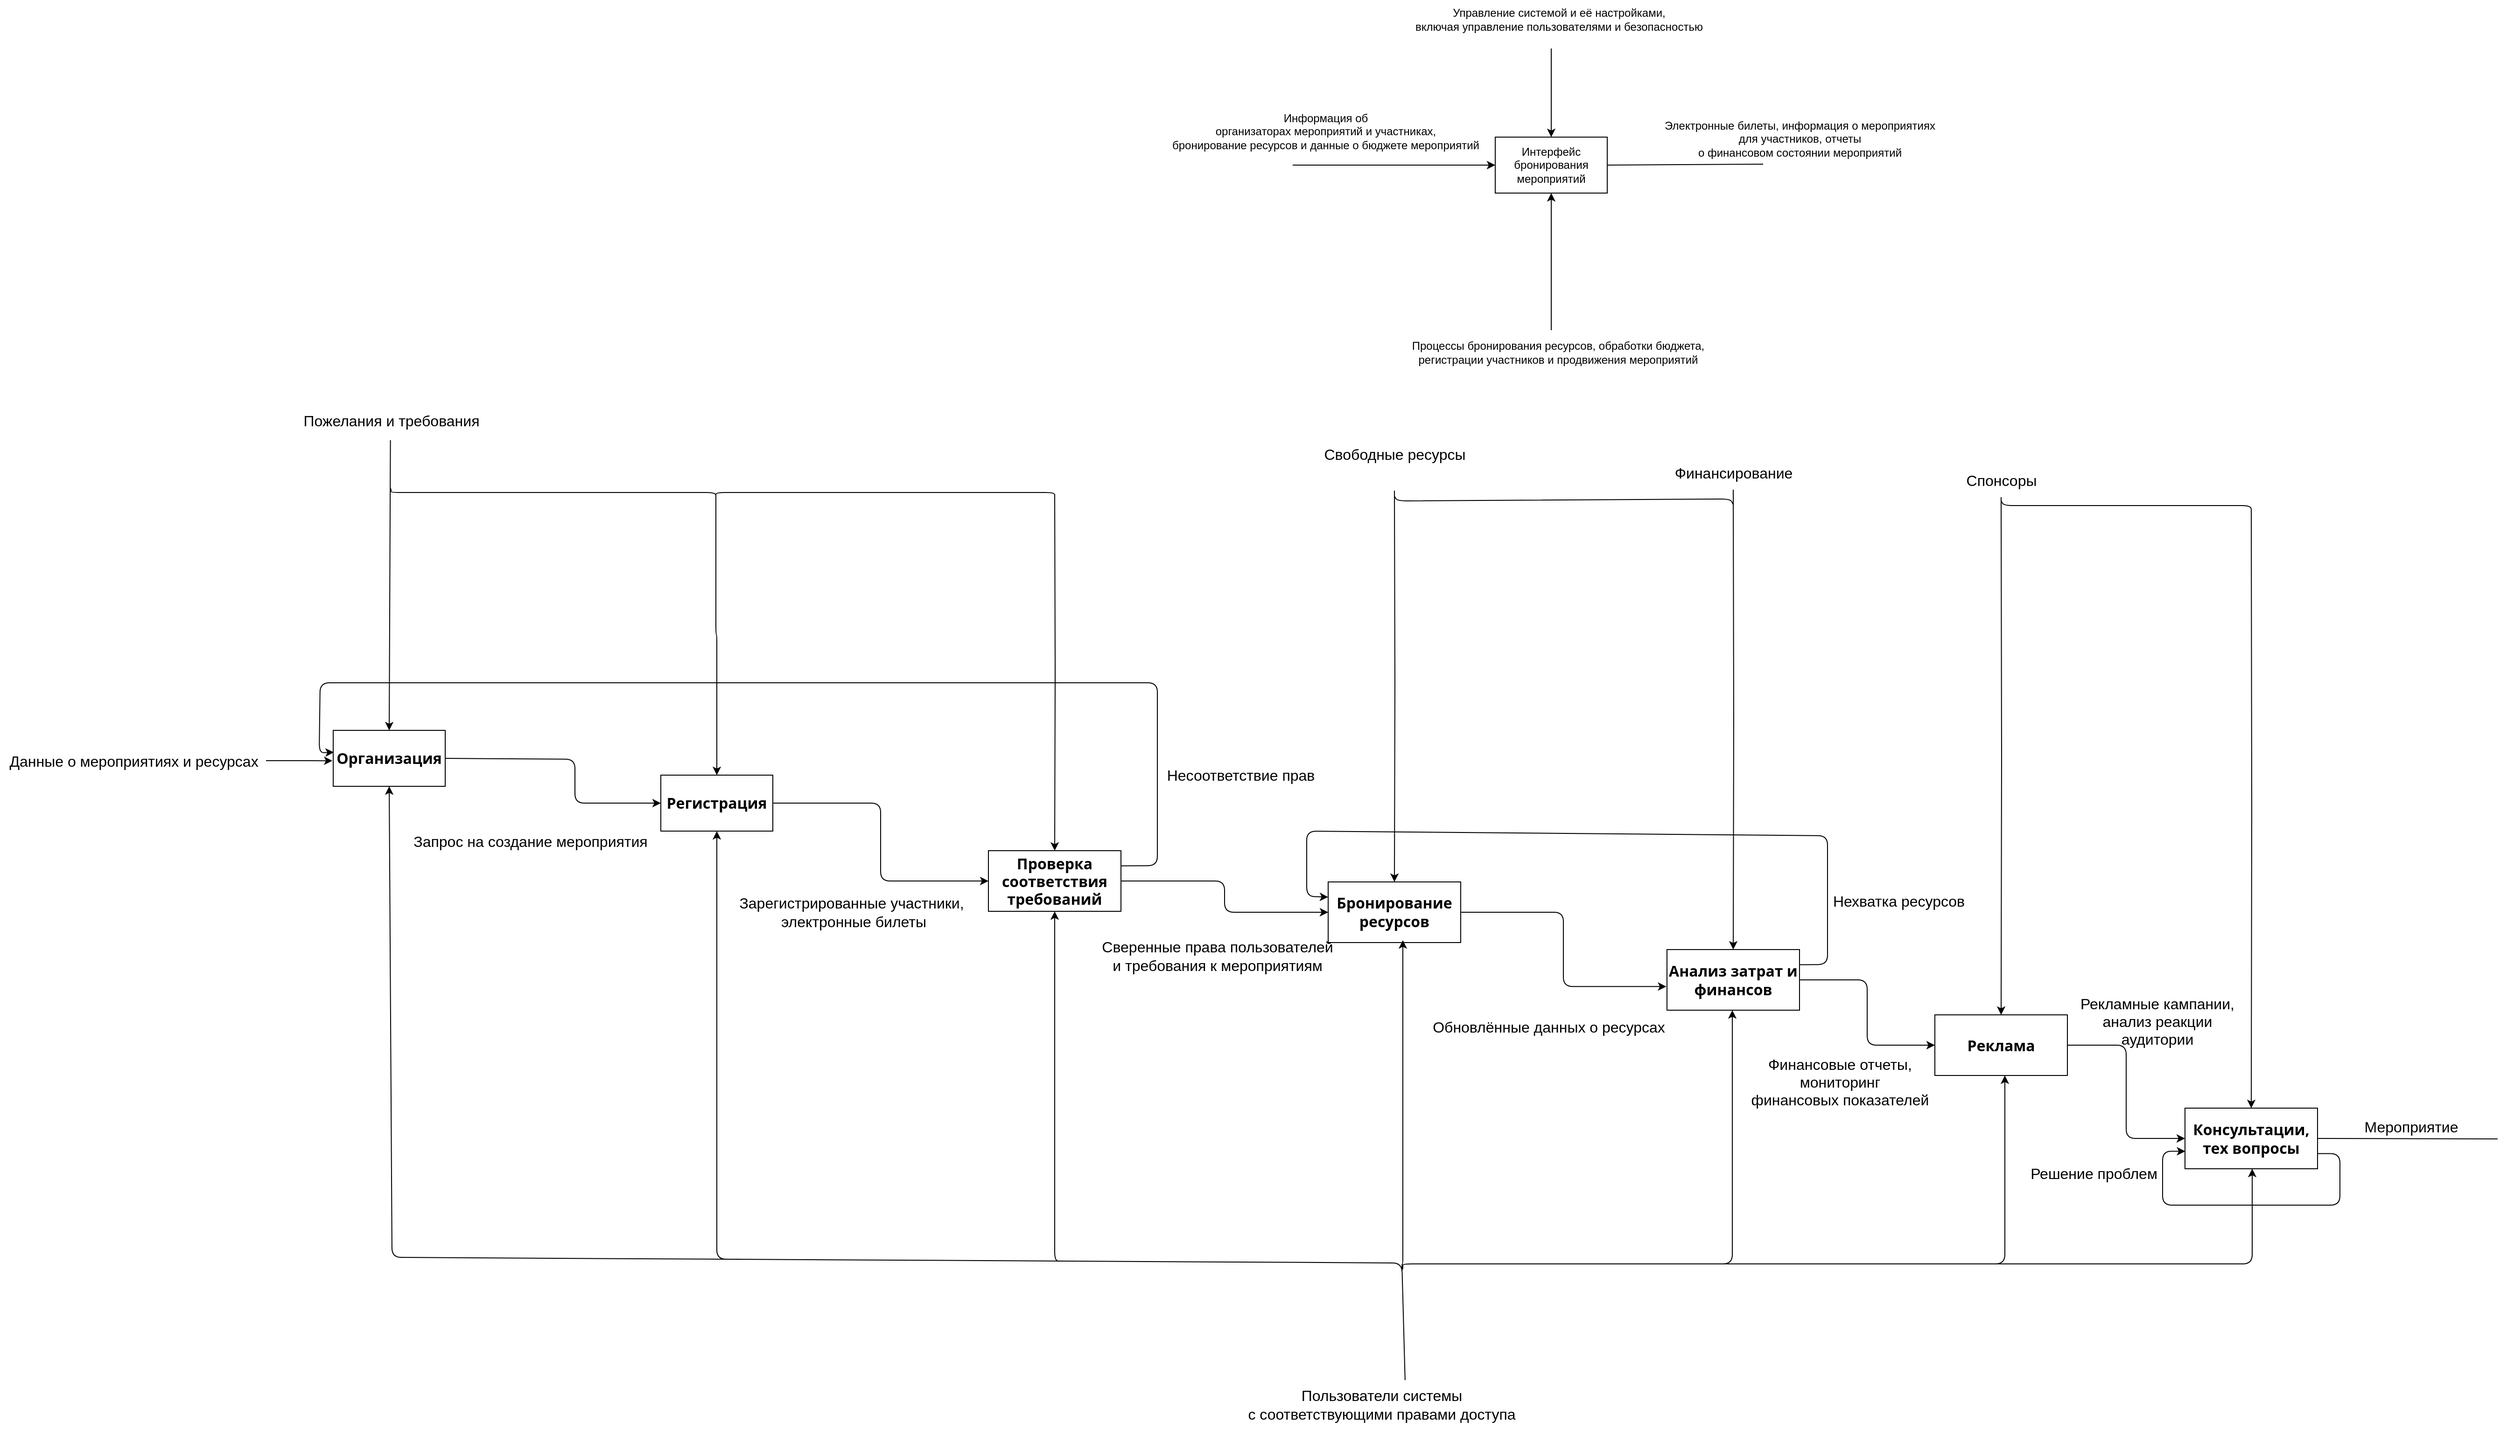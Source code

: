 <mxfile version="21.8.2" type="device">
  <diagram name="Страница — 1" id="tLKSurfc0d0uPWyViNRu">
    <mxGraphModel dx="8120" dy="4373" grid="0" gridSize="10" guides="1" tooltips="1" connect="1" arrows="1" fold="1" page="0" pageScale="1" pageWidth="827" pageHeight="1169" math="0" shadow="0">
      <root>
        <mxCell id="0" />
        <mxCell id="1" parent="0" />
        <mxCell id="lrCSX7zEd-aNbd7UVXKA-2" value="Интерфейс бронирования мероприятий" style="rounded=0;whiteSpace=wrap;html=1;" parent="1" vertex="1">
          <mxGeometry x="89" y="288" width="120" height="60" as="geometry" />
        </mxCell>
        <mxCell id="lrCSX7zEd-aNbd7UVXKA-3" value="" style="endArrow=classic;html=1;rounded=0;entryX=0.5;entryY=0;entryDx=0;entryDy=0;" parent="1" target="lrCSX7zEd-aNbd7UVXKA-2" edge="1">
          <mxGeometry width="50" height="50" relative="1" as="geometry">
            <mxPoint x="149" y="193" as="sourcePoint" />
            <mxPoint x="124" y="191" as="targetPoint" />
          </mxGeometry>
        </mxCell>
        <mxCell id="lrCSX7zEd-aNbd7UVXKA-4" value="Управление системой и её настройками, &lt;br&gt;включая управление пользователями и безопасностью" style="text;html=1;align=center;verticalAlign=middle;resizable=0;points=[];autosize=1;strokeColor=none;fillColor=none;" parent="1" vertex="1">
          <mxGeometry x="-6" y="141" width="326" height="41" as="geometry" />
        </mxCell>
        <mxCell id="lrCSX7zEd-aNbd7UVXKA-5" value="" style="endArrow=classic;html=1;rounded=0;entryX=0;entryY=0.5;entryDx=0;entryDy=0;" parent="1" target="lrCSX7zEd-aNbd7UVXKA-2" edge="1">
          <mxGeometry width="50" height="50" relative="1" as="geometry">
            <mxPoint x="-128" y="318" as="sourcePoint" />
            <mxPoint x="-40" y="331" as="targetPoint" />
          </mxGeometry>
        </mxCell>
        <mxCell id="lrCSX7zEd-aNbd7UVXKA-6" value="Информация об &lt;br&gt;организаторах мероприятий и участниках, &lt;br&gt;бронирование ресурсов и данные о бюджете мероприятий" style="text;html=1;align=center;verticalAlign=middle;resizable=0;points=[];autosize=1;strokeColor=none;fillColor=none;" parent="1" vertex="1">
          <mxGeometry x="-267" y="254" width="347" height="55" as="geometry" />
        </mxCell>
        <mxCell id="lrCSX7zEd-aNbd7UVXKA-7" value="" style="endArrow=classic;html=1;rounded=0;entryX=0.5;entryY=1;entryDx=0;entryDy=0;" parent="1" target="lrCSX7zEd-aNbd7UVXKA-2" edge="1">
          <mxGeometry width="50" height="50" relative="1" as="geometry">
            <mxPoint x="149" y="495" as="sourcePoint" />
            <mxPoint x="186" y="460" as="targetPoint" />
          </mxGeometry>
        </mxCell>
        <mxCell id="lrCSX7zEd-aNbd7UVXKA-8" value="Процессы бронирования ресурсов, обработки бюджета, &lt;br&gt;регистрации участников и продвижения мероприятий" style="text;html=1;align=center;verticalAlign=middle;resizable=0;points=[];autosize=1;strokeColor=none;fillColor=none;" parent="1" vertex="1">
          <mxGeometry x="-10" y="498" width="331" height="41" as="geometry" />
        </mxCell>
        <mxCell id="lrCSX7zEd-aNbd7UVXKA-9" value="" style="endArrow=none;html=1;rounded=0;exitX=1;exitY=0.5;exitDx=0;exitDy=0;endFill=0;" parent="1" source="lrCSX7zEd-aNbd7UVXKA-2" edge="1">
          <mxGeometry width="50" height="50" relative="1" as="geometry">
            <mxPoint x="326" y="367" as="sourcePoint" />
            <mxPoint x="376" y="317" as="targetPoint" />
          </mxGeometry>
        </mxCell>
        <mxCell id="lrCSX7zEd-aNbd7UVXKA-10" value="Электронные билеты, информация о мероприятиях &lt;br&gt;для участников, отчеты &lt;br&gt;о финансовом состоянии мероприятий" style="text;html=1;align=center;verticalAlign=middle;resizable=0;points=[];autosize=1;strokeColor=none;fillColor=none;" parent="1" vertex="1">
          <mxGeometry x="261" y="262" width="308" height="55" as="geometry" />
        </mxCell>
        <mxCell id="lrCSX7zEd-aNbd7UVXKA-11" value="&lt;span style=&quot;background-color: initial; color: var(--tw-prose-bold); font-family: Söhne, ui-sans-serif, system-ui, -apple-system, &amp;quot;Segoe UI&amp;quot;, Roboto, Ubuntu, Cantarell, &amp;quot;Noto Sans&amp;quot;, sans-serif, &amp;quot;Helvetica Neue&amp;quot;, Arial, &amp;quot;Apple Color Emoji&amp;quot;, &amp;quot;Segoe UI Emoji&amp;quot;, &amp;quot;Segoe UI Symbol&amp;quot;, &amp;quot;Noto Color Emoji&amp;quot;; font-size: 16px; font-weight: 600;&quot;&gt;Организация&lt;/span&gt;" style="rounded=0;whiteSpace=wrap;html=1;" parent="1" vertex="1">
          <mxGeometry x="-1156" y="924" width="120" height="60" as="geometry" />
        </mxCell>
        <mxCell id="lrCSX7zEd-aNbd7UVXKA-57" style="edgeStyle=elbowEdgeStyle;shape=connector;rounded=1;orthogonalLoop=1;jettySize=auto;html=1;entryX=-0.007;entryY=0.543;entryDx=0;entryDy=0;entryPerimeter=0;labelBackgroundColor=default;strokeColor=default;fontFamily=Helvetica;fontSize=11;fontColor=default;endArrow=classic;" parent="1" source="lrCSX7zEd-aNbd7UVXKA-13" target="lrCSX7zEd-aNbd7UVXKA-11" edge="1">
          <mxGeometry relative="1" as="geometry" />
        </mxCell>
        <mxCell id="lrCSX7zEd-aNbd7UVXKA-13" value="&lt;font style=&quot;font-size: 16px;&quot;&gt;Данные о мероприятиях и ресурсах&lt;/font&gt;" style="text;html=1;align=center;verticalAlign=middle;resizable=0;points=[];autosize=1;strokeColor=none;fillColor=none;" parent="1" vertex="1">
          <mxGeometry x="-1513" y="941" width="285" height="31" as="geometry" />
        </mxCell>
        <mxCell id="lrCSX7zEd-aNbd7UVXKA-14" value="" style="endArrow=classic;html=1;rounded=1;exitX=1;exitY=0.5;exitDx=0;exitDy=0;entryX=0;entryY=0.5;entryDx=0;entryDy=0;" parent="1" source="lrCSX7zEd-aNbd7UVXKA-11" target="lrCSX7zEd-aNbd7UVXKA-22" edge="1">
          <mxGeometry width="50" height="50" relative="1" as="geometry">
            <mxPoint x="-1036" y="963.47" as="sourcePoint" />
            <mxPoint x="-890" y="938" as="targetPoint" />
            <Array as="points">
              <mxPoint x="-897" y="955" />
              <mxPoint x="-897" y="1002" />
            </Array>
          </mxGeometry>
        </mxCell>
        <mxCell id="lrCSX7zEd-aNbd7UVXKA-15" value="&lt;font style=&quot;font-size: 16px;&quot;&gt;Запрос на создание мероприятия&lt;br&gt;&lt;/font&gt;" style="text;html=1;align=center;verticalAlign=middle;resizable=0;points=[];autosize=1;strokeColor=none;fillColor=none;" parent="1" vertex="1">
          <mxGeometry x="-1080" y="1027" width="269" height="31" as="geometry" />
        </mxCell>
        <mxCell id="lrCSX7zEd-aNbd7UVXKA-16" value="" style="endArrow=classic;html=1;rounded=1;entryX=0.5;entryY=0;entryDx=0;entryDy=0;exitX=0.499;exitY=1.189;exitDx=0;exitDy=0;exitPerimeter=0;" parent="1" source="lrCSX7zEd-aNbd7UVXKA-17" target="lrCSX7zEd-aNbd7UVXKA-11" edge="1">
          <mxGeometry width="50" height="50" relative="1" as="geometry">
            <mxPoint x="-1096" y="871" as="sourcePoint" />
            <mxPoint x="-999" y="993" as="targetPoint" />
          </mxGeometry>
        </mxCell>
        <mxCell id="lrCSX7zEd-aNbd7UVXKA-17" value="&lt;span style=&quot;font-size: 16px;&quot;&gt;Пожелания и требования&lt;/span&gt;" style="text;html=1;align=center;verticalAlign=middle;resizable=0;points=[];autosize=1;strokeColor=none;fillColor=none;" parent="1" vertex="1">
          <mxGeometry x="-1197.5" y="576" width="206" height="31" as="geometry" />
        </mxCell>
        <mxCell id="lrCSX7zEd-aNbd7UVXKA-22" value="&lt;span style=&quot;background-color: initial; color: var(--tw-prose-bold); font-family: Söhne, ui-sans-serif, system-ui, -apple-system, &amp;quot;Segoe UI&amp;quot;, Roboto, Ubuntu, Cantarell, &amp;quot;Noto Sans&amp;quot;, sans-serif, &amp;quot;Helvetica Neue&amp;quot;, Arial, &amp;quot;Apple Color Emoji&amp;quot;, &amp;quot;Segoe UI Emoji&amp;quot;, &amp;quot;Segoe UI Symbol&amp;quot;, &amp;quot;Noto Color Emoji&amp;quot;; font-size: 16px; font-weight: 600;&quot;&gt;Регистрация&lt;/span&gt;" style="rounded=0;whiteSpace=wrap;html=1;" parent="1" vertex="1">
          <mxGeometry x="-805" y="972" width="120" height="60" as="geometry" />
        </mxCell>
        <mxCell id="lrCSX7zEd-aNbd7UVXKA-24" value="" style="endArrow=classic;html=1;rounded=1;entryX=0;entryY=0.5;entryDx=0;entryDy=0;exitX=1;exitY=0.5;exitDx=0;exitDy=0;edgeStyle=elbowEdgeStyle;" parent="1" source="lrCSX7zEd-aNbd7UVXKA-22" target="lrCSX7zEd-aNbd7UVXKA-31" edge="1">
          <mxGeometry width="50" height="50" relative="1" as="geometry">
            <mxPoint x="-683" y="930.47" as="sourcePoint" />
            <mxPoint x="-620" y="930.47" as="targetPoint" />
          </mxGeometry>
        </mxCell>
        <mxCell id="lrCSX7zEd-aNbd7UVXKA-25" value="&lt;font style=&quot;font-size: 16px;&quot;&gt;Зарегистрированные участники,&lt;br&gt;&amp;nbsp;электронные билеты&lt;/font&gt;" style="text;html=1;align=center;verticalAlign=middle;resizable=0;points=[];autosize=1;strokeColor=none;fillColor=none;" parent="1" vertex="1">
          <mxGeometry x="-731" y="1094" width="259" height="50" as="geometry" />
        </mxCell>
        <mxCell id="lrCSX7zEd-aNbd7UVXKA-26" value="" style="endArrow=classic;html=1;rounded=1;entryX=0.5;entryY=0;entryDx=0;entryDy=0;edgeStyle=elbowEdgeStyle;elbow=vertical;" parent="1" target="lrCSX7zEd-aNbd7UVXKA-22" edge="1">
          <mxGeometry width="50" height="50" relative="1" as="geometry">
            <mxPoint x="-746" y="671" as="sourcePoint" />
            <mxPoint x="-646" y="960" as="targetPoint" />
          </mxGeometry>
        </mxCell>
        <mxCell id="lrCSX7zEd-aNbd7UVXKA-29" value="" style="endArrow=none;html=1;rounded=1;edgeStyle=orthogonalEdgeStyle;" parent="1" edge="1">
          <mxGeometry width="50" height="50" relative="1" as="geometry">
            <mxPoint x="-1095" y="665" as="sourcePoint" />
            <mxPoint x="-746" y="675" as="targetPoint" />
            <Array as="points">
              <mxPoint x="-1094" y="665" />
              <mxPoint x="-1094" y="669" />
              <mxPoint x="-746" y="669" />
            </Array>
          </mxGeometry>
        </mxCell>
        <mxCell id="lrCSX7zEd-aNbd7UVXKA-31" value="&lt;span style=&quot;background-color: initial; color: var(--tw-prose-bold); font-family: Söhne, ui-sans-serif, system-ui, -apple-system, &amp;quot;Segoe UI&amp;quot;, Roboto, Ubuntu, Cantarell, &amp;quot;Noto Sans&amp;quot;, sans-serif, &amp;quot;Helvetica Neue&amp;quot;, Arial, &amp;quot;Apple Color Emoji&amp;quot;, &amp;quot;Segoe UI Emoji&amp;quot;, &amp;quot;Segoe UI Symbol&amp;quot;, &amp;quot;Noto Color Emoji&amp;quot;; font-size: 16px; font-weight: 600;&quot;&gt;Проверка соответствия требований&lt;/span&gt;" style="rounded=0;whiteSpace=wrap;html=1;" parent="1" vertex="1">
          <mxGeometry x="-454" y="1053" width="142" height="65" as="geometry" />
        </mxCell>
        <mxCell id="lrCSX7zEd-aNbd7UVXKA-33" value="" style="endArrow=classic;html=1;rounded=1;exitX=1;exitY=0.5;exitDx=0;exitDy=0;entryX=0;entryY=0.5;entryDx=0;entryDy=0;edgeStyle=elbowEdgeStyle;" parent="1" source="lrCSX7zEd-aNbd7UVXKA-31" target="lrCSX7zEd-aNbd7UVXKA-39" edge="1">
          <mxGeometry width="50" height="50" relative="1" as="geometry">
            <mxPoint x="-148" y="932.47" as="sourcePoint" />
            <mxPoint x="-145" y="1122" as="targetPoint" />
          </mxGeometry>
        </mxCell>
        <mxCell id="lrCSX7zEd-aNbd7UVXKA-34" value="&lt;span style=&quot;font-size: 16px;&quot;&gt;Сверенные права пользователей &lt;br&gt;и требования к мероприятиям&lt;/span&gt;" style="text;html=1;align=center;verticalAlign=middle;resizable=0;points=[];autosize=1;strokeColor=none;fillColor=none;" parent="1" vertex="1">
          <mxGeometry x="-342" y="1141" width="266" height="50" as="geometry" />
        </mxCell>
        <mxCell id="lrCSX7zEd-aNbd7UVXKA-35" value="" style="edgeStyle=orthogonalEdgeStyle;rounded=1;orthogonalLoop=1;jettySize=auto;html=1;" parent="1" target="lrCSX7zEd-aNbd7UVXKA-31" edge="1">
          <mxGeometry relative="1" as="geometry">
            <mxPoint x="-383" y="671" as="sourcePoint" />
          </mxGeometry>
        </mxCell>
        <mxCell id="lrCSX7zEd-aNbd7UVXKA-39" value="&lt;span style=&quot;background-color: initial; color: var(--tw-prose-bold); font-family: Söhne, ui-sans-serif, system-ui, -apple-system, &amp;quot;Segoe UI&amp;quot;, Roboto, Ubuntu, Cantarell, &amp;quot;Noto Sans&amp;quot;, sans-serif, &amp;quot;Helvetica Neue&amp;quot;, Arial, &amp;quot;Apple Color Emoji&amp;quot;, &amp;quot;Segoe UI Emoji&amp;quot;, &amp;quot;Segoe UI Symbol&amp;quot;, &amp;quot;Noto Color Emoji&amp;quot;; font-size: 16px; font-weight: 600;&quot;&gt;Бронирование ресурсов&lt;/span&gt;" style="rounded=0;whiteSpace=wrap;html=1;" parent="1" vertex="1">
          <mxGeometry x="-90" y="1086.5" width="142" height="65" as="geometry" />
        </mxCell>
        <mxCell id="lrCSX7zEd-aNbd7UVXKA-41" value="" style="endArrow=classic;html=1;rounded=1;exitX=1;exitY=0.5;exitDx=0;exitDy=0;entryX=-0.005;entryY=0.61;entryDx=0;entryDy=0;entryPerimeter=0;edgeStyle=elbowEdgeStyle;" parent="1" source="lrCSX7zEd-aNbd7UVXKA-39" target="lrCSX7zEd-aNbd7UVXKA-51" edge="1">
          <mxGeometry width="50" height="50" relative="1" as="geometry">
            <mxPoint x="261.5" y="1456.47" as="sourcePoint" />
            <mxPoint x="202" y="1196" as="targetPoint" />
          </mxGeometry>
        </mxCell>
        <mxCell id="lrCSX7zEd-aNbd7UVXKA-42" value="&lt;span style=&quot;font-size: 16px;&quot;&gt;Обновлённые данных о ресурсах&lt;/span&gt;" style="text;html=1;align=center;verticalAlign=middle;resizable=0;points=[];autosize=1;strokeColor=none;fillColor=none;" parent="1" vertex="1">
          <mxGeometry x="12" y="1226" width="267" height="31" as="geometry" />
        </mxCell>
        <mxCell id="lrCSX7zEd-aNbd7UVXKA-43" value="" style="edgeStyle=orthogonalEdgeStyle;rounded=0;orthogonalLoop=1;jettySize=auto;html=1;" parent="1" target="lrCSX7zEd-aNbd7UVXKA-39" edge="1">
          <mxGeometry relative="1" as="geometry">
            <mxPoint x="-19" y="667" as="sourcePoint" />
          </mxGeometry>
        </mxCell>
        <mxCell id="lrCSX7zEd-aNbd7UVXKA-44" value="&lt;font style=&quot;font-size: 16px;&quot;&gt; Свободные ресурсы&lt;/font&gt;" style="text;html=1;align=center;verticalAlign=middle;resizable=0;points=[];autosize=1;strokeColor=none;fillColor=none;" parent="1" vertex="1">
          <mxGeometry x="-104" y="612" width="170" height="31" as="geometry" />
        </mxCell>
        <mxCell id="lrCSX7zEd-aNbd7UVXKA-51" value="&lt;span style=&quot;background-color: initial; color: var(--tw-prose-bold); font-family: Söhne, ui-sans-serif, system-ui, -apple-system, &amp;quot;Segoe UI&amp;quot;, Roboto, Ubuntu, Cantarell, &amp;quot;Noto Sans&amp;quot;, sans-serif, &amp;quot;Helvetica Neue&amp;quot;, Arial, &amp;quot;Apple Color Emoji&amp;quot;, &amp;quot;Segoe UI Emoji&amp;quot;, &amp;quot;Segoe UI Symbol&amp;quot;, &amp;quot;Noto Color Emoji&amp;quot;; font-size: 16px; font-weight: 600;&quot;&gt;Анализ затрат и финансов&lt;/span&gt;" style="rounded=0;whiteSpace=wrap;html=1;" parent="1" vertex="1">
          <mxGeometry x="273" y="1159" width="142" height="65" as="geometry" />
        </mxCell>
        <mxCell id="lrCSX7zEd-aNbd7UVXKA-53" value="" style="endArrow=classic;html=1;rounded=1;exitX=1;exitY=0.5;exitDx=0;exitDy=0;entryX=0;entryY=0.5;entryDx=0;entryDy=0;edgeStyle=elbowEdgeStyle;" parent="1" source="lrCSX7zEd-aNbd7UVXKA-51" target="lrCSX7zEd-aNbd7UVXKA-59" edge="1">
          <mxGeometry width="50" height="50" relative="1" as="geometry">
            <mxPoint x="393" y="1193.47" as="sourcePoint" />
            <mxPoint x="471" y="1252" as="targetPoint" />
          </mxGeometry>
        </mxCell>
        <mxCell id="lrCSX7zEd-aNbd7UVXKA-54" value="&lt;font style=&quot;font-size: 16px;&quot;&gt;Финансовые отчеты, &lt;br&gt;мониторинг &lt;br&gt;финансовых показателей&lt;/font&gt;" style="text;html=1;align=center;verticalAlign=middle;resizable=0;points=[];autosize=1;strokeColor=none;fillColor=none;" parent="1" vertex="1">
          <mxGeometry x="354" y="1266" width="208" height="70" as="geometry" />
        </mxCell>
        <mxCell id="lrCSX7zEd-aNbd7UVXKA-55" value="" style="edgeStyle=orthogonalEdgeStyle;rounded=1;orthogonalLoop=1;jettySize=auto;html=1;" parent="1" target="lrCSX7zEd-aNbd7UVXKA-51" edge="1">
          <mxGeometry relative="1" as="geometry">
            <mxPoint x="344" y="666" as="sourcePoint" />
          </mxGeometry>
        </mxCell>
        <mxCell id="lrCSX7zEd-aNbd7UVXKA-56" value="&lt;font style=&quot;font-size: 16px;&quot;&gt;Финансирование&lt;/font&gt;" style="text;html=1;align=center;verticalAlign=middle;resizable=0;points=[];autosize=1;strokeColor=none;fillColor=none;" parent="1" vertex="1">
          <mxGeometry x="272" y="632" width="144" height="31" as="geometry" />
        </mxCell>
        <mxCell id="lrCSX7zEd-aNbd7UVXKA-58" value="" style="endArrow=none;html=1;rounded=1;" parent="1" edge="1">
          <mxGeometry width="50" height="50" relative="1" as="geometry">
            <mxPoint x="-19" y="673" as="sourcePoint" />
            <mxPoint x="344" y="682" as="targetPoint" />
            <Array as="points">
              <mxPoint x="-16" y="678" />
              <mxPoint x="341" y="676" />
            </Array>
          </mxGeometry>
        </mxCell>
        <mxCell id="lrCSX7zEd-aNbd7UVXKA-59" value="&lt;span style=&quot;background-color: initial; color: var(--tw-prose-bold); font-family: Söhne, ui-sans-serif, system-ui, -apple-system, &amp;quot;Segoe UI&amp;quot;, Roboto, Ubuntu, Cantarell, &amp;quot;Noto Sans&amp;quot;, sans-serif, &amp;quot;Helvetica Neue&amp;quot;, Arial, &amp;quot;Apple Color Emoji&amp;quot;, &amp;quot;Segoe UI Emoji&amp;quot;, &amp;quot;Segoe UI Symbol&amp;quot;, &amp;quot;Noto Color Emoji&amp;quot;; font-size: 16px; font-weight: 600;&quot;&gt;Реклама&lt;/span&gt;" style="rounded=0;whiteSpace=wrap;html=1;" parent="1" vertex="1">
          <mxGeometry x="560" y="1229" width="142" height="65" as="geometry" />
        </mxCell>
        <mxCell id="lrCSX7zEd-aNbd7UVXKA-61" value="" style="endArrow=classic;html=1;rounded=1;exitX=1;exitY=0.5;exitDx=0;exitDy=0;entryX=0;entryY=0.5;entryDx=0;entryDy=0;edgeStyle=elbowEdgeStyle;" parent="1" source="lrCSX7zEd-aNbd7UVXKA-59" target="lrCSX7zEd-aNbd7UVXKA-66" edge="1">
          <mxGeometry width="50" height="50" relative="1" as="geometry">
            <mxPoint x="863.5" y="1256.97" as="sourcePoint" />
            <mxPoint x="789" y="1325" as="targetPoint" />
          </mxGeometry>
        </mxCell>
        <mxCell id="lrCSX7zEd-aNbd7UVXKA-62" value="&lt;font style=&quot;font-size: 16px;&quot;&gt;Рекламные кампании, &lt;br&gt;анализ реакции &lt;br&gt;аудитории&lt;/font&gt;" style="text;html=1;align=center;verticalAlign=middle;resizable=0;points=[];autosize=1;strokeColor=none;fillColor=none;" parent="1" vertex="1">
          <mxGeometry x="706" y="1201" width="183" height="70" as="geometry" />
        </mxCell>
        <mxCell id="lrCSX7zEd-aNbd7UVXKA-63" value="" style="edgeStyle=orthogonalEdgeStyle;rounded=1;orthogonalLoop=1;jettySize=auto;html=1;" parent="1" target="lrCSX7zEd-aNbd7UVXKA-59" edge="1">
          <mxGeometry relative="1" as="geometry">
            <mxPoint x="631" y="674" as="sourcePoint" />
          </mxGeometry>
        </mxCell>
        <mxCell id="lrCSX7zEd-aNbd7UVXKA-64" value="Спонсоры" style="text;html=1;align=center;verticalAlign=middle;resizable=0;points=[];autosize=1;strokeColor=none;fillColor=none;fontSize=16;" parent="1" vertex="1">
          <mxGeometry x="584.5" y="640" width="93" height="31" as="geometry" />
        </mxCell>
        <mxCell id="lrCSX7zEd-aNbd7UVXKA-66" value="&lt;span style=&quot;background-color: initial; color: var(--tw-prose-bold); font-family: Söhne, ui-sans-serif, system-ui, -apple-system, &amp;quot;Segoe UI&amp;quot;, Roboto, Ubuntu, Cantarell, &amp;quot;Noto Sans&amp;quot;, sans-serif, &amp;quot;Helvetica Neue&amp;quot;, Arial, &amp;quot;Apple Color Emoji&amp;quot;, &amp;quot;Segoe UI Emoji&amp;quot;, &amp;quot;Segoe UI Symbol&amp;quot;, &amp;quot;Noto Color Emoji&amp;quot;; font-size: 16px; font-weight: 600;&quot;&gt;Консультации, тех вопросы&lt;/span&gt;" style="rounded=0;whiteSpace=wrap;html=1;" parent="1" vertex="1">
          <mxGeometry x="828" y="1329" width="142" height="65" as="geometry" />
        </mxCell>
        <mxCell id="lrCSX7zEd-aNbd7UVXKA-68" value="" style="endArrow=none;html=1;rounded=0;exitX=1;exitY=0.5;exitDx=0;exitDy=0;endFill=0;" parent="1" source="lrCSX7zEd-aNbd7UVXKA-66" edge="1">
          <mxGeometry width="50" height="50" relative="1" as="geometry">
            <mxPoint x="1110.5" y="1306.97" as="sourcePoint" />
            <mxPoint x="1163" y="1362" as="targetPoint" />
          </mxGeometry>
        </mxCell>
        <mxCell id="lrCSX7zEd-aNbd7UVXKA-70" value="" style="edgeStyle=orthogonalEdgeStyle;rounded=1;orthogonalLoop=1;jettySize=auto;html=1;" parent="1" target="lrCSX7zEd-aNbd7UVXKA-66" edge="1">
          <mxGeometry relative="1" as="geometry">
            <mxPoint x="899" y="689" as="sourcePoint" />
          </mxGeometry>
        </mxCell>
        <mxCell id="lrCSX7zEd-aNbd7UVXKA-73" value="&lt;font style=&quot;font-size: 16px;&quot;&gt;Мероприятие&lt;/font&gt;" style="text;html=1;align=center;verticalAlign=middle;resizable=0;points=[];autosize=1;strokeColor=none;fillColor=none;fontSize=11;fontFamily=Helvetica;fontColor=default;" parent="1" vertex="1">
          <mxGeometry x="1010" y="1333" width="119" height="31" as="geometry" />
        </mxCell>
        <mxCell id="lrCSX7zEd-aNbd7UVXKA-74" value="&lt;font style=&quot;font-size: 16px;&quot;&gt;Пользователи системы&lt;br&gt;с соответствующими правами доступа&lt;br&gt;&lt;/font&gt;" style="text;html=1;align=center;verticalAlign=middle;resizable=0;points=[];autosize=1;strokeColor=none;fillColor=none;fontSize=11;fontFamily=Helvetica;fontColor=default;" parent="1" vertex="1">
          <mxGeometry x="-186" y="1622" width="305" height="50" as="geometry" />
        </mxCell>
        <mxCell id="lrCSX7zEd-aNbd7UVXKA-76" value="" style="endArrow=classic;html=1;rounded=1;labelBackgroundColor=default;strokeColor=default;fontFamily=Helvetica;fontSize=11;fontColor=default;shape=connector;entryX=0.5;entryY=1;entryDx=0;entryDy=0;edgeStyle=orthogonalEdgeStyle;elbow=vertical;" parent="1" target="lrCSX7zEd-aNbd7UVXKA-22" edge="1">
          <mxGeometry width="50" height="50" relative="1" as="geometry">
            <mxPoint x="-720" y="1491" as="sourcePoint" />
            <mxPoint x="-788" y="1045" as="targetPoint" />
            <Array as="points">
              <mxPoint x="-745" y="1491" />
            </Array>
          </mxGeometry>
        </mxCell>
        <mxCell id="zZHToknvzmYMGBSyB-js-1" value="" style="endArrow=classic;html=1;rounded=1;exitX=1;exitY=0.75;exitDx=0;exitDy=0;edgeStyle=orthogonalEdgeStyle;entryX=0.002;entryY=0.712;entryDx=0;entryDy=0;entryPerimeter=0;" edge="1" parent="1" source="lrCSX7zEd-aNbd7UVXKA-66" target="lrCSX7zEd-aNbd7UVXKA-66">
          <mxGeometry width="50" height="50" relative="1" as="geometry">
            <mxPoint x="977" y="1426" as="sourcePoint" />
            <mxPoint x="801" y="1430" as="targetPoint" />
            <Array as="points">
              <mxPoint x="994" y="1378" />
              <mxPoint x="994" y="1433" />
              <mxPoint x="804" y="1433" />
              <mxPoint x="804" y="1375" />
            </Array>
          </mxGeometry>
        </mxCell>
        <mxCell id="zZHToknvzmYMGBSyB-js-4" value="&lt;font style=&quot;font-size: 16px;&quot;&gt;Решение проблем&lt;/font&gt;" style="text;html=1;align=center;verticalAlign=middle;resizable=0;points=[];autosize=1;strokeColor=none;fillColor=none;" vertex="1" parent="1">
          <mxGeometry x="653" y="1383" width="154" height="31" as="geometry" />
        </mxCell>
        <mxCell id="zZHToknvzmYMGBSyB-js-6" value="" style="endArrow=classic;html=1;rounded=1;entryX=0.5;entryY=1;entryDx=0;entryDy=0;exitX=0.585;exitY=-0.028;exitDx=0;exitDy=0;exitPerimeter=0;" edge="1" parent="1" source="lrCSX7zEd-aNbd7UVXKA-74" target="lrCSX7zEd-aNbd7UVXKA-11">
          <mxGeometry width="50" height="50" relative="1" as="geometry">
            <mxPoint x="-1128" y="1218" as="sourcePoint" />
            <mxPoint x="-1095" y="1084" as="targetPoint" />
            <Array as="points">
              <mxPoint x="-11" y="1495" />
              <mxPoint x="-1093" y="1489" />
            </Array>
          </mxGeometry>
        </mxCell>
        <mxCell id="zZHToknvzmYMGBSyB-js-7" value="" style="endArrow=classic;html=1;rounded=1;labelBackgroundColor=default;strokeColor=default;fontFamily=Helvetica;fontSize=11;fontColor=default;shape=connector;entryX=0.5;entryY=1;entryDx=0;entryDy=0;edgeStyle=orthogonalEdgeStyle;elbow=vertical;" edge="1" parent="1">
          <mxGeometry width="50" height="50" relative="1" as="geometry">
            <mxPoint x="-375" y="1493" as="sourcePoint" />
            <mxPoint x="-383" y="1118" as="targetPoint" />
            <Array as="points">
              <mxPoint x="-383" y="1493" />
            </Array>
          </mxGeometry>
        </mxCell>
        <mxCell id="zZHToknvzmYMGBSyB-js-8" value="" style="endArrow=classic;html=1;rounded=1;labelBackgroundColor=default;strokeColor=default;fontFamily=Helvetica;fontSize=11;fontColor=default;shape=connector;entryX=0.5;entryY=1;entryDx=0;entryDy=0;edgeStyle=orthogonalEdgeStyle;elbow=vertical;" edge="1" parent="1">
          <mxGeometry width="50" height="50" relative="1" as="geometry">
            <mxPoint x="-11" y="1504" as="sourcePoint" />
            <mxPoint x="-10" y="1149" as="targetPoint" />
            <Array as="points">
              <mxPoint x="-10" y="1496" />
            </Array>
          </mxGeometry>
        </mxCell>
        <mxCell id="zZHToknvzmYMGBSyB-js-9" value="" style="endArrow=classic;html=1;rounded=1;labelBackgroundColor=default;strokeColor=default;fontFamily=Helvetica;fontSize=11;fontColor=default;shape=connector;entryX=0.5;entryY=1;entryDx=0;entryDy=0;edgeStyle=orthogonalEdgeStyle;elbow=vertical;" edge="1" parent="1">
          <mxGeometry width="50" height="50" relative="1" as="geometry">
            <mxPoint x="-11" y="1502" as="sourcePoint" />
            <mxPoint x="343" y="1224" as="targetPoint" />
            <Array as="points">
              <mxPoint x="-10" y="1502" />
              <mxPoint x="-10" y="1496" />
              <mxPoint x="343" y="1496" />
            </Array>
          </mxGeometry>
        </mxCell>
        <mxCell id="zZHToknvzmYMGBSyB-js-10" value="" style="endArrow=classic;html=1;rounded=1;labelBackgroundColor=default;strokeColor=default;fontFamily=Helvetica;fontSize=11;fontColor=default;shape=connector;entryX=0.5;entryY=1;entryDx=0;entryDy=0;edgeStyle=orthogonalEdgeStyle;elbow=vertical;" edge="1" parent="1">
          <mxGeometry width="50" height="50" relative="1" as="geometry">
            <mxPoint x="333" y="1496" as="sourcePoint" />
            <mxPoint x="635" y="1294" as="targetPoint" />
            <Array as="points">
              <mxPoint x="635" y="1496" />
            </Array>
          </mxGeometry>
        </mxCell>
        <mxCell id="zZHToknvzmYMGBSyB-js-11" value="" style="endArrow=classic;html=1;rounded=1;labelBackgroundColor=default;strokeColor=default;fontFamily=Helvetica;fontSize=11;fontColor=default;shape=connector;entryX=0.5;entryY=1;entryDx=0;entryDy=0;edgeStyle=orthogonalEdgeStyle;elbow=vertical;" edge="1" parent="1">
          <mxGeometry width="50" height="50" relative="1" as="geometry">
            <mxPoint x="623" y="1496" as="sourcePoint" />
            <mxPoint x="900" y="1394" as="targetPoint" />
            <Array as="points">
              <mxPoint x="900" y="1496" />
            </Array>
          </mxGeometry>
        </mxCell>
        <mxCell id="zZHToknvzmYMGBSyB-js-12" value="" style="endArrow=none;html=1;rounded=1;edgeStyle=orthogonalEdgeStyle;" edge="1" parent="1">
          <mxGeometry width="50" height="50" relative="1" as="geometry">
            <mxPoint x="-746" y="673" as="sourcePoint" />
            <mxPoint x="-383" y="674" as="targetPoint" />
            <Array as="points">
              <mxPoint x="-746" y="669" />
              <mxPoint x="-383" y="669" />
            </Array>
          </mxGeometry>
        </mxCell>
        <mxCell id="zZHToknvzmYMGBSyB-js-13" value="" style="endArrow=none;html=1;rounded=1;" edge="1" parent="1">
          <mxGeometry width="50" height="50" relative="1" as="geometry">
            <mxPoint x="631" y="678" as="sourcePoint" />
            <mxPoint x="899" y="691" as="targetPoint" />
            <Array as="points">
              <mxPoint x="634" y="683" />
              <mxPoint x="899" y="683" />
            </Array>
          </mxGeometry>
        </mxCell>
        <mxCell id="zZHToknvzmYMGBSyB-js-14" value="" style="endArrow=classic;html=1;rounded=1;exitX=1;exitY=0.25;exitDx=0;exitDy=0;entryX=0.006;entryY=0.392;entryDx=0;entryDy=0;entryPerimeter=0;" edge="1" parent="1" source="lrCSX7zEd-aNbd7UVXKA-31" target="lrCSX7zEd-aNbd7UVXKA-11">
          <mxGeometry width="50" height="50" relative="1" as="geometry">
            <mxPoint x="-291" y="1144" as="sourcePoint" />
            <mxPoint x="-1204" y="873" as="targetPoint" />
            <Array as="points">
              <mxPoint x="-273" y="1069" />
              <mxPoint x="-273" y="873" />
              <mxPoint x="-1170" y="873" />
              <mxPoint x="-1171" y="948" />
            </Array>
          </mxGeometry>
        </mxCell>
        <mxCell id="zZHToknvzmYMGBSyB-js-15" value="&lt;font style=&quot;font-size: 16px;&quot;&gt;Несоответствие прав&lt;/font&gt;" style="text;html=1;align=center;verticalAlign=middle;resizable=0;points=[];autosize=1;strokeColor=none;fillColor=none;" vertex="1" parent="1">
          <mxGeometry x="-272" y="956" width="176" height="31" as="geometry" />
        </mxCell>
        <mxCell id="zZHToknvzmYMGBSyB-js-16" value="" style="endArrow=classic;html=1;rounded=1;exitX=1;exitY=0.25;exitDx=0;exitDy=0;entryX=0;entryY=0.25;entryDx=0;entryDy=0;" edge="1" parent="1" source="lrCSX7zEd-aNbd7UVXKA-51" target="lrCSX7zEd-aNbd7UVXKA-39">
          <mxGeometry width="50" height="50" relative="1" as="geometry">
            <mxPoint x="445" y="1159" as="sourcePoint" />
            <mxPoint x="-156" y="1030" as="targetPoint" />
            <Array as="points">
              <mxPoint x="445" y="1175" />
              <mxPoint x="445" y="1037" />
              <mxPoint x="-113" y="1032" />
              <mxPoint x="-113" y="1102" />
            </Array>
          </mxGeometry>
        </mxCell>
        <mxCell id="zZHToknvzmYMGBSyB-js-17" value="&lt;font style=&quot;font-size: 16px;&quot;&gt;Нехватка ресурсов&lt;/font&gt;" style="text;html=1;align=center;verticalAlign=middle;resizable=0;points=[];autosize=1;strokeColor=none;fillColor=none;" vertex="1" parent="1">
          <mxGeometry x="441" y="1091" width="159" height="31" as="geometry" />
        </mxCell>
      </root>
    </mxGraphModel>
  </diagram>
</mxfile>
